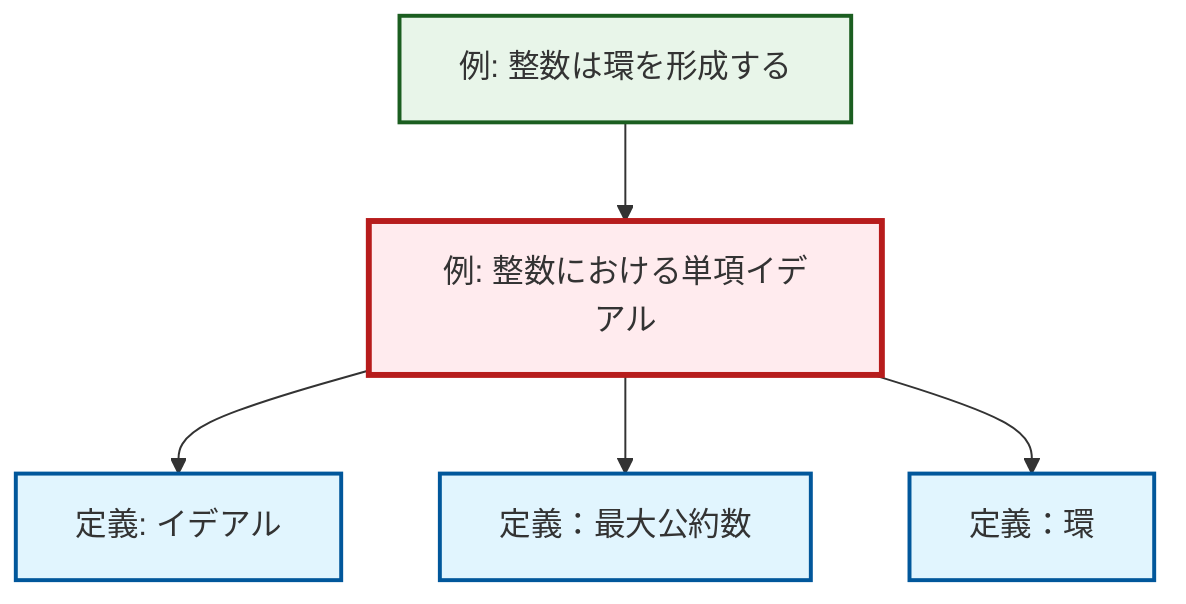 graph TD
    classDef definition fill:#e1f5fe,stroke:#01579b,stroke-width:2px
    classDef theorem fill:#f3e5f5,stroke:#4a148c,stroke-width:2px
    classDef axiom fill:#fff3e0,stroke:#e65100,stroke-width:2px
    classDef example fill:#e8f5e9,stroke:#1b5e20,stroke-width:2px
    classDef current fill:#ffebee,stroke:#b71c1c,stroke-width:3px
    ex-integers-ring["例: 整数は環を形成する"]:::example
    def-ideal["定義: イデアル"]:::definition
    ex-principal-ideal["例: 整数における単項イデアル"]:::example
    def-gcd["定義：最大公約数"]:::definition
    def-ring["定義：環"]:::definition
    ex-principal-ideal --> def-ideal
    ex-principal-ideal --> def-gcd
    ex-principal-ideal --> def-ring
    ex-integers-ring --> ex-principal-ideal
    class ex-principal-ideal current